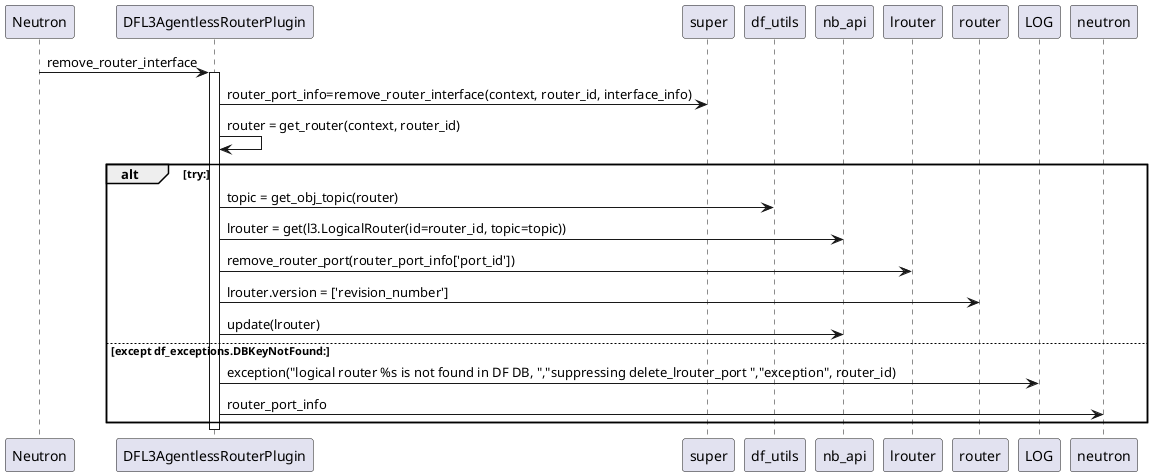 @startuml remove router interface
Neutron->DFL3AgentlessRouterPlugin:remove_router_interface
activate DFL3AgentlessRouterPlugin
DFL3AgentlessRouterPlugin->super:router_port_info=remove_router_interface(context, router_id, interface_info)
DFL3AgentlessRouterPlugin->DFL3AgentlessRouterPlugin:router = get_router(context, router_id)
alt try:
    DFL3AgentlessRouterPlugin->df_utils:topic = get_obj_topic(router)
    DFL3AgentlessRouterPlugin->nb_api:lrouter = get(l3.LogicalRouter(id=router_id, topic=topic))
    DFL3AgentlessRouterPlugin->lrouter:remove_router_port(router_port_info['port_id'])
    DFL3AgentlessRouterPlugin->router:lrouter.version = ['revision_number']
    DFL3AgentlessRouterPlugin->nb_api:update(lrouter)
else except df_exceptions.DBKeyNotFound:
    DFL3AgentlessRouterPlugin->LOG:exception("logical router %s is not found in DF DB, ","suppressing delete_lrouter_port ","exception", router_id)
    DFL3AgentlessRouterPlugin->neutron: router_port_info
end
deactivate
@enduml